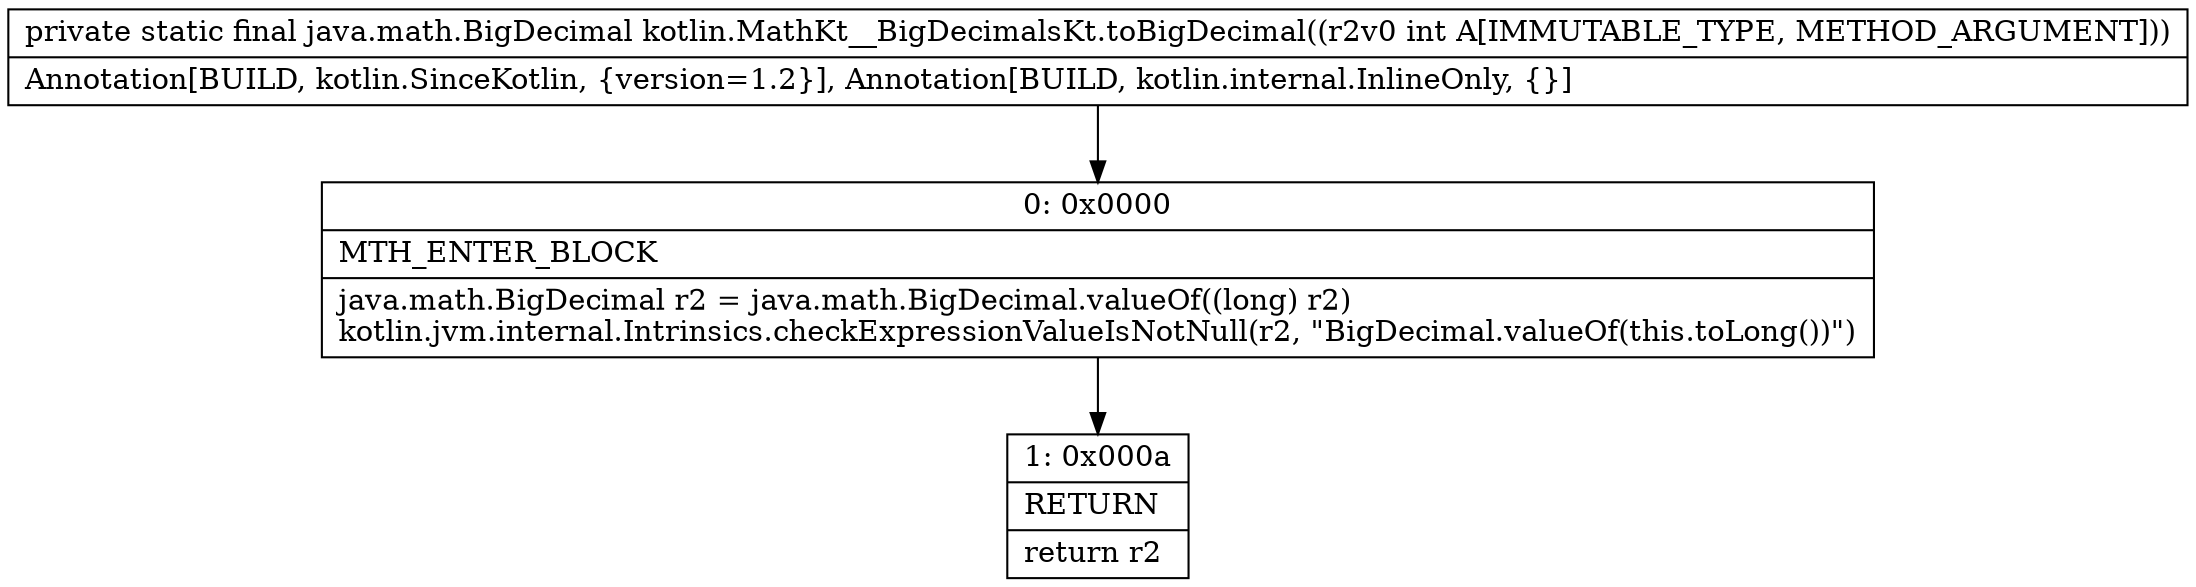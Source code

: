digraph "CFG forkotlin.MathKt__BigDecimalsKt.toBigDecimal(I)Ljava\/math\/BigDecimal;" {
Node_0 [shape=record,label="{0\:\ 0x0000|MTH_ENTER_BLOCK\l|java.math.BigDecimal r2 = java.math.BigDecimal.valueOf((long) r2)\lkotlin.jvm.internal.Intrinsics.checkExpressionValueIsNotNull(r2, \"BigDecimal.valueOf(this.toLong())\")\l}"];
Node_1 [shape=record,label="{1\:\ 0x000a|RETURN\l|return r2\l}"];
MethodNode[shape=record,label="{private static final java.math.BigDecimal kotlin.MathKt__BigDecimalsKt.toBigDecimal((r2v0 int A[IMMUTABLE_TYPE, METHOD_ARGUMENT]))  | Annotation[BUILD, kotlin.SinceKotlin, \{version=1.2\}], Annotation[BUILD, kotlin.internal.InlineOnly, \{\}]\l}"];
MethodNode -> Node_0;
Node_0 -> Node_1;
}

